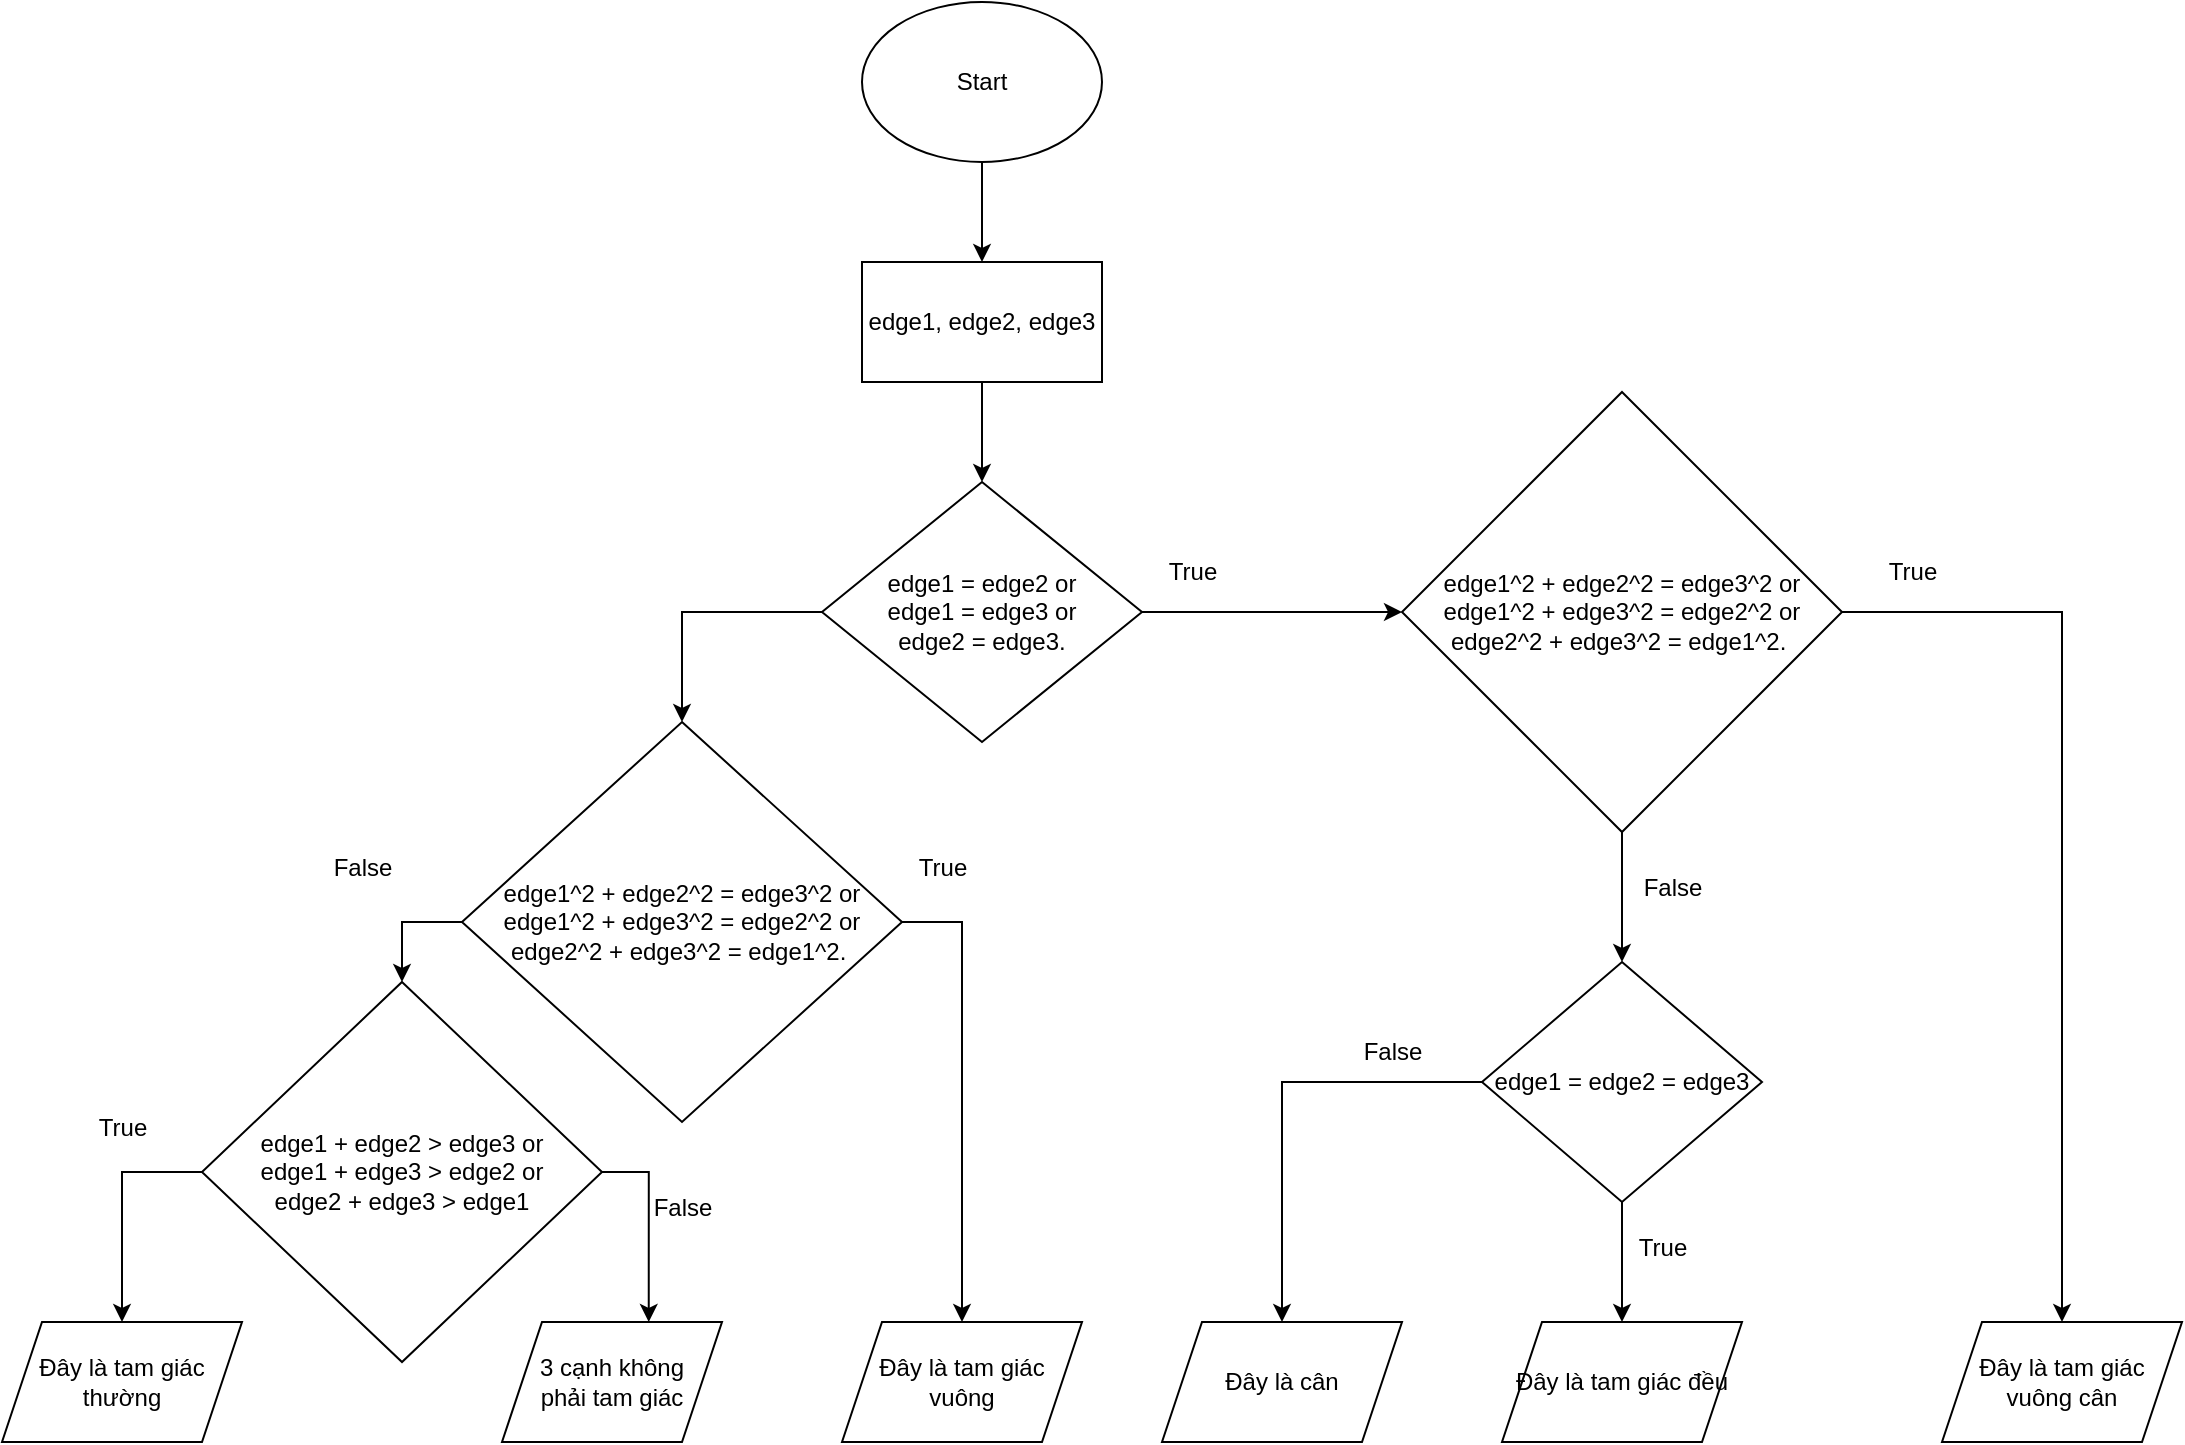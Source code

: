 <mxfile version="22.0.3" type="device">
  <diagram id="C5RBs43oDa-KdzZeNtuy" name="Page-1">
    <mxGraphModel dx="2150" dy="1048" grid="1" gridSize="10" guides="1" tooltips="1" connect="1" arrows="1" fold="1" page="0" pageScale="1" pageWidth="827" pageHeight="1169" math="0" shadow="0">
      <root>
        <mxCell id="WIyWlLk6GJQsqaUBKTNV-0" />
        <mxCell id="WIyWlLk6GJQsqaUBKTNV-1" parent="WIyWlLk6GJQsqaUBKTNV-0" />
        <mxCell id="9wMWni4tVxV4OdvPeqD4-2" style="edgeStyle=orthogonalEdgeStyle;rounded=0;orthogonalLoop=1;jettySize=auto;html=1;exitX=0.5;exitY=1;exitDx=0;exitDy=0;entryX=0.5;entryY=0;entryDx=0;entryDy=0;" edge="1" parent="WIyWlLk6GJQsqaUBKTNV-1" source="9wMWni4tVxV4OdvPeqD4-0" target="9wMWni4tVxV4OdvPeqD4-1">
          <mxGeometry relative="1" as="geometry" />
        </mxCell>
        <mxCell id="9wMWni4tVxV4OdvPeqD4-0" value="Start" style="ellipse;whiteSpace=wrap;html=1;" vertex="1" parent="WIyWlLk6GJQsqaUBKTNV-1">
          <mxGeometry x="140" y="80" width="120" height="80" as="geometry" />
        </mxCell>
        <mxCell id="9wMWni4tVxV4OdvPeqD4-6" style="edgeStyle=orthogonalEdgeStyle;rounded=0;orthogonalLoop=1;jettySize=auto;html=1;exitX=0.5;exitY=1;exitDx=0;exitDy=0;entryX=0.5;entryY=0;entryDx=0;entryDy=0;" edge="1" parent="WIyWlLk6GJQsqaUBKTNV-1" source="9wMWni4tVxV4OdvPeqD4-1" target="9wMWni4tVxV4OdvPeqD4-5">
          <mxGeometry relative="1" as="geometry" />
        </mxCell>
        <mxCell id="9wMWni4tVxV4OdvPeqD4-1" value="edge1, edge2, edge3" style="rounded=0;whiteSpace=wrap;html=1;" vertex="1" parent="WIyWlLk6GJQsqaUBKTNV-1">
          <mxGeometry x="140" y="210" width="120" height="60" as="geometry" />
        </mxCell>
        <mxCell id="9wMWni4tVxV4OdvPeqD4-9" style="edgeStyle=orthogonalEdgeStyle;rounded=0;orthogonalLoop=1;jettySize=auto;html=1;exitX=1;exitY=0.5;exitDx=0;exitDy=0;entryX=0;entryY=0.5;entryDx=0;entryDy=0;" edge="1" parent="WIyWlLk6GJQsqaUBKTNV-1" source="9wMWni4tVxV4OdvPeqD4-5" target="9wMWni4tVxV4OdvPeqD4-8">
          <mxGeometry relative="1" as="geometry" />
        </mxCell>
        <mxCell id="9wMWni4tVxV4OdvPeqD4-24" style="edgeStyle=orthogonalEdgeStyle;rounded=0;orthogonalLoop=1;jettySize=auto;html=1;exitX=0;exitY=0.5;exitDx=0;exitDy=0;entryX=0.5;entryY=0;entryDx=0;entryDy=0;" edge="1" parent="WIyWlLk6GJQsqaUBKTNV-1" source="9wMWni4tVxV4OdvPeqD4-5" target="9wMWni4tVxV4OdvPeqD4-23">
          <mxGeometry relative="1" as="geometry" />
        </mxCell>
        <mxCell id="9wMWni4tVxV4OdvPeqD4-5" value="edge1 = edge2 or&lt;br&gt;edge1 = edge3 or&lt;br&gt;edge2 = edge3." style="rhombus;whiteSpace=wrap;html=1;" vertex="1" parent="WIyWlLk6GJQsqaUBKTNV-1">
          <mxGeometry x="120" y="320" width="160" height="130" as="geometry" />
        </mxCell>
        <mxCell id="9wMWni4tVxV4OdvPeqD4-12" style="edgeStyle=orthogonalEdgeStyle;rounded=0;orthogonalLoop=1;jettySize=auto;html=1;exitX=1;exitY=0.5;exitDx=0;exitDy=0;entryX=0.5;entryY=0;entryDx=0;entryDy=0;" edge="1" parent="WIyWlLk6GJQsqaUBKTNV-1" source="9wMWni4tVxV4OdvPeqD4-8" target="9wMWni4tVxV4OdvPeqD4-11">
          <mxGeometry relative="1" as="geometry" />
        </mxCell>
        <mxCell id="9wMWni4tVxV4OdvPeqD4-15" style="edgeStyle=orthogonalEdgeStyle;rounded=0;orthogonalLoop=1;jettySize=auto;html=1;exitX=0.5;exitY=1;exitDx=0;exitDy=0;" edge="1" parent="WIyWlLk6GJQsqaUBKTNV-1" source="9wMWni4tVxV4OdvPeqD4-8" target="9wMWni4tVxV4OdvPeqD4-13">
          <mxGeometry relative="1" as="geometry" />
        </mxCell>
        <mxCell id="9wMWni4tVxV4OdvPeqD4-8" value="edge1^2 + edge2^2 = edge3^2 or&lt;br&gt;edge1^2 + edge3^2 = edge2^2 or&lt;br&gt;edge2^2 + edge3^2 = edge1^2.&amp;nbsp;" style="rhombus;whiteSpace=wrap;html=1;" vertex="1" parent="WIyWlLk6GJQsqaUBKTNV-1">
          <mxGeometry x="410" y="275" width="220" height="220" as="geometry" />
        </mxCell>
        <mxCell id="9wMWni4tVxV4OdvPeqD4-10" value="True" style="text;html=1;align=center;verticalAlign=middle;resizable=0;points=[];autosize=1;strokeColor=none;fillColor=none;" vertex="1" parent="WIyWlLk6GJQsqaUBKTNV-1">
          <mxGeometry x="280" y="350" width="50" height="30" as="geometry" />
        </mxCell>
        <mxCell id="9wMWni4tVxV4OdvPeqD4-11" value="Đây là tam giác vuông cân" style="shape=parallelogram;perimeter=parallelogramPerimeter;whiteSpace=wrap;html=1;fixedSize=1;" vertex="1" parent="WIyWlLk6GJQsqaUBKTNV-1">
          <mxGeometry x="680" y="740" width="120" height="60" as="geometry" />
        </mxCell>
        <mxCell id="9wMWni4tVxV4OdvPeqD4-18" style="edgeStyle=orthogonalEdgeStyle;rounded=0;orthogonalLoop=1;jettySize=auto;html=1;exitX=0.5;exitY=1;exitDx=0;exitDy=0;entryX=0.5;entryY=0;entryDx=0;entryDy=0;" edge="1" parent="WIyWlLk6GJQsqaUBKTNV-1" source="9wMWni4tVxV4OdvPeqD4-13" target="9wMWni4tVxV4OdvPeqD4-17">
          <mxGeometry relative="1" as="geometry" />
        </mxCell>
        <mxCell id="9wMWni4tVxV4OdvPeqD4-20" style="edgeStyle=orthogonalEdgeStyle;rounded=0;orthogonalLoop=1;jettySize=auto;html=1;exitX=0;exitY=0.5;exitDx=0;exitDy=0;" edge="1" parent="WIyWlLk6GJQsqaUBKTNV-1" source="9wMWni4tVxV4OdvPeqD4-13" target="9wMWni4tVxV4OdvPeqD4-19">
          <mxGeometry relative="1" as="geometry" />
        </mxCell>
        <mxCell id="9wMWni4tVxV4OdvPeqD4-13" value="edge1 = edge2 = edge3" style="rhombus;whiteSpace=wrap;html=1;" vertex="1" parent="WIyWlLk6GJQsqaUBKTNV-1">
          <mxGeometry x="450" y="560" width="140" height="120" as="geometry" />
        </mxCell>
        <mxCell id="9wMWni4tVxV4OdvPeqD4-14" value="True" style="text;html=1;align=center;verticalAlign=middle;resizable=0;points=[];autosize=1;strokeColor=none;fillColor=none;" vertex="1" parent="WIyWlLk6GJQsqaUBKTNV-1">
          <mxGeometry x="640" y="350" width="50" height="30" as="geometry" />
        </mxCell>
        <mxCell id="9wMWni4tVxV4OdvPeqD4-16" value="False" style="text;html=1;align=center;verticalAlign=middle;resizable=0;points=[];autosize=1;strokeColor=none;fillColor=none;" vertex="1" parent="WIyWlLk6GJQsqaUBKTNV-1">
          <mxGeometry x="520" y="508" width="50" height="30" as="geometry" />
        </mxCell>
        <mxCell id="9wMWni4tVxV4OdvPeqD4-17" value="Đây là tam giác đều" style="shape=parallelogram;perimeter=parallelogramPerimeter;whiteSpace=wrap;html=1;fixedSize=1;" vertex="1" parent="WIyWlLk6GJQsqaUBKTNV-1">
          <mxGeometry x="460" y="740" width="120" height="60" as="geometry" />
        </mxCell>
        <mxCell id="9wMWni4tVxV4OdvPeqD4-19" value="Đây là cân" style="shape=parallelogram;perimeter=parallelogramPerimeter;whiteSpace=wrap;html=1;fixedSize=1;" vertex="1" parent="WIyWlLk6GJQsqaUBKTNV-1">
          <mxGeometry x="290" y="740" width="120" height="60" as="geometry" />
        </mxCell>
        <mxCell id="9wMWni4tVxV4OdvPeqD4-21" value="True" style="text;html=1;align=center;verticalAlign=middle;resizable=0;points=[];autosize=1;strokeColor=none;fillColor=none;" vertex="1" parent="WIyWlLk6GJQsqaUBKTNV-1">
          <mxGeometry x="515" y="688" width="50" height="30" as="geometry" />
        </mxCell>
        <mxCell id="9wMWni4tVxV4OdvPeqD4-22" value="False" style="text;html=1;align=center;verticalAlign=middle;resizable=0;points=[];autosize=1;strokeColor=none;fillColor=none;" vertex="1" parent="WIyWlLk6GJQsqaUBKTNV-1">
          <mxGeometry x="380" y="590" width="50" height="30" as="geometry" />
        </mxCell>
        <mxCell id="9wMWni4tVxV4OdvPeqD4-26" style="edgeStyle=orthogonalEdgeStyle;rounded=0;orthogonalLoop=1;jettySize=auto;html=1;exitX=1;exitY=0.5;exitDx=0;exitDy=0;" edge="1" parent="WIyWlLk6GJQsqaUBKTNV-1" source="9wMWni4tVxV4OdvPeqD4-23" target="9wMWni4tVxV4OdvPeqD4-25">
          <mxGeometry relative="1" as="geometry" />
        </mxCell>
        <mxCell id="9wMWni4tVxV4OdvPeqD4-29" style="edgeStyle=orthogonalEdgeStyle;rounded=0;orthogonalLoop=1;jettySize=auto;html=1;exitX=0;exitY=0.5;exitDx=0;exitDy=0;entryX=0.5;entryY=0;entryDx=0;entryDy=0;" edge="1" parent="WIyWlLk6GJQsqaUBKTNV-1" source="9wMWni4tVxV4OdvPeqD4-23" target="9wMWni4tVxV4OdvPeqD4-27">
          <mxGeometry relative="1" as="geometry" />
        </mxCell>
        <mxCell id="9wMWni4tVxV4OdvPeqD4-23" value="edge1^2 + edge2^2 = edge3^2 or&lt;br style=&quot;border-color: var(--border-color);&quot;&gt;edge1^2 + edge3^2 = edge2^2 or&lt;br style=&quot;border-color: var(--border-color);&quot;&gt;edge2^2 + edge3^2 = edge1^2.&amp;nbsp;" style="rhombus;whiteSpace=wrap;html=1;" vertex="1" parent="WIyWlLk6GJQsqaUBKTNV-1">
          <mxGeometry x="-60" y="440" width="220" height="200" as="geometry" />
        </mxCell>
        <mxCell id="9wMWni4tVxV4OdvPeqD4-25" value="Đây là tam giác vuông" style="shape=parallelogram;perimeter=parallelogramPerimeter;whiteSpace=wrap;html=1;fixedSize=1;" vertex="1" parent="WIyWlLk6GJQsqaUBKTNV-1">
          <mxGeometry x="130" y="740" width="120" height="60" as="geometry" />
        </mxCell>
        <mxCell id="9wMWni4tVxV4OdvPeqD4-35" style="edgeStyle=orthogonalEdgeStyle;rounded=0;orthogonalLoop=1;jettySize=auto;html=1;exitX=0;exitY=0.5;exitDx=0;exitDy=0;entryX=0.5;entryY=0;entryDx=0;entryDy=0;" edge="1" parent="WIyWlLk6GJQsqaUBKTNV-1" source="9wMWni4tVxV4OdvPeqD4-27" target="9wMWni4tVxV4OdvPeqD4-34">
          <mxGeometry relative="1" as="geometry" />
        </mxCell>
        <mxCell id="9wMWni4tVxV4OdvPeqD4-27" value="edge1 + edge2 &amp;gt; edge3 or&lt;br&gt;edge1 + edge3 &amp;gt; edge2 or&lt;br&gt;edge2 + edge3 &amp;gt; edge1" style="rhombus;whiteSpace=wrap;html=1;" vertex="1" parent="WIyWlLk6GJQsqaUBKTNV-1">
          <mxGeometry x="-190" y="570" width="200" height="190" as="geometry" />
        </mxCell>
        <mxCell id="9wMWni4tVxV4OdvPeqD4-28" value="True" style="text;html=1;align=center;verticalAlign=middle;resizable=0;points=[];autosize=1;strokeColor=none;fillColor=none;" vertex="1" parent="WIyWlLk6GJQsqaUBKTNV-1">
          <mxGeometry x="155" y="498" width="50" height="30" as="geometry" />
        </mxCell>
        <mxCell id="9wMWni4tVxV4OdvPeqD4-30" value="3 cạnh không &lt;br&gt;phải tam giác" style="shape=parallelogram;perimeter=parallelogramPerimeter;whiteSpace=wrap;html=1;fixedSize=1;" vertex="1" parent="WIyWlLk6GJQsqaUBKTNV-1">
          <mxGeometry x="-40" y="740" width="110" height="60" as="geometry" />
        </mxCell>
        <mxCell id="9wMWni4tVxV4OdvPeqD4-31" style="edgeStyle=orthogonalEdgeStyle;rounded=0;orthogonalLoop=1;jettySize=auto;html=1;exitX=1;exitY=0.5;exitDx=0;exitDy=0;entryX=0.667;entryY=0;entryDx=0;entryDy=0;entryPerimeter=0;" edge="1" parent="WIyWlLk6GJQsqaUBKTNV-1" source="9wMWni4tVxV4OdvPeqD4-27" target="9wMWni4tVxV4OdvPeqD4-30">
          <mxGeometry relative="1" as="geometry" />
        </mxCell>
        <mxCell id="9wMWni4tVxV4OdvPeqD4-32" value="False" style="text;html=1;align=center;verticalAlign=middle;resizable=0;points=[];autosize=1;strokeColor=none;fillColor=none;" vertex="1" parent="WIyWlLk6GJQsqaUBKTNV-1">
          <mxGeometry x="-135" y="498" width="50" height="30" as="geometry" />
        </mxCell>
        <mxCell id="9wMWni4tVxV4OdvPeqD4-33" value="False" style="text;html=1;align=center;verticalAlign=middle;resizable=0;points=[];autosize=1;strokeColor=none;fillColor=none;" vertex="1" parent="WIyWlLk6GJQsqaUBKTNV-1">
          <mxGeometry x="25" y="668" width="50" height="30" as="geometry" />
        </mxCell>
        <mxCell id="9wMWni4tVxV4OdvPeqD4-34" value="Đây là tam giác thường" style="shape=parallelogram;perimeter=parallelogramPerimeter;whiteSpace=wrap;html=1;fixedSize=1;" vertex="1" parent="WIyWlLk6GJQsqaUBKTNV-1">
          <mxGeometry x="-290" y="740" width="120" height="60" as="geometry" />
        </mxCell>
        <mxCell id="9wMWni4tVxV4OdvPeqD4-36" value="True" style="text;html=1;align=center;verticalAlign=middle;resizable=0;points=[];autosize=1;strokeColor=none;fillColor=none;" vertex="1" parent="WIyWlLk6GJQsqaUBKTNV-1">
          <mxGeometry x="-255" y="628" width="50" height="30" as="geometry" />
        </mxCell>
      </root>
    </mxGraphModel>
  </diagram>
</mxfile>

